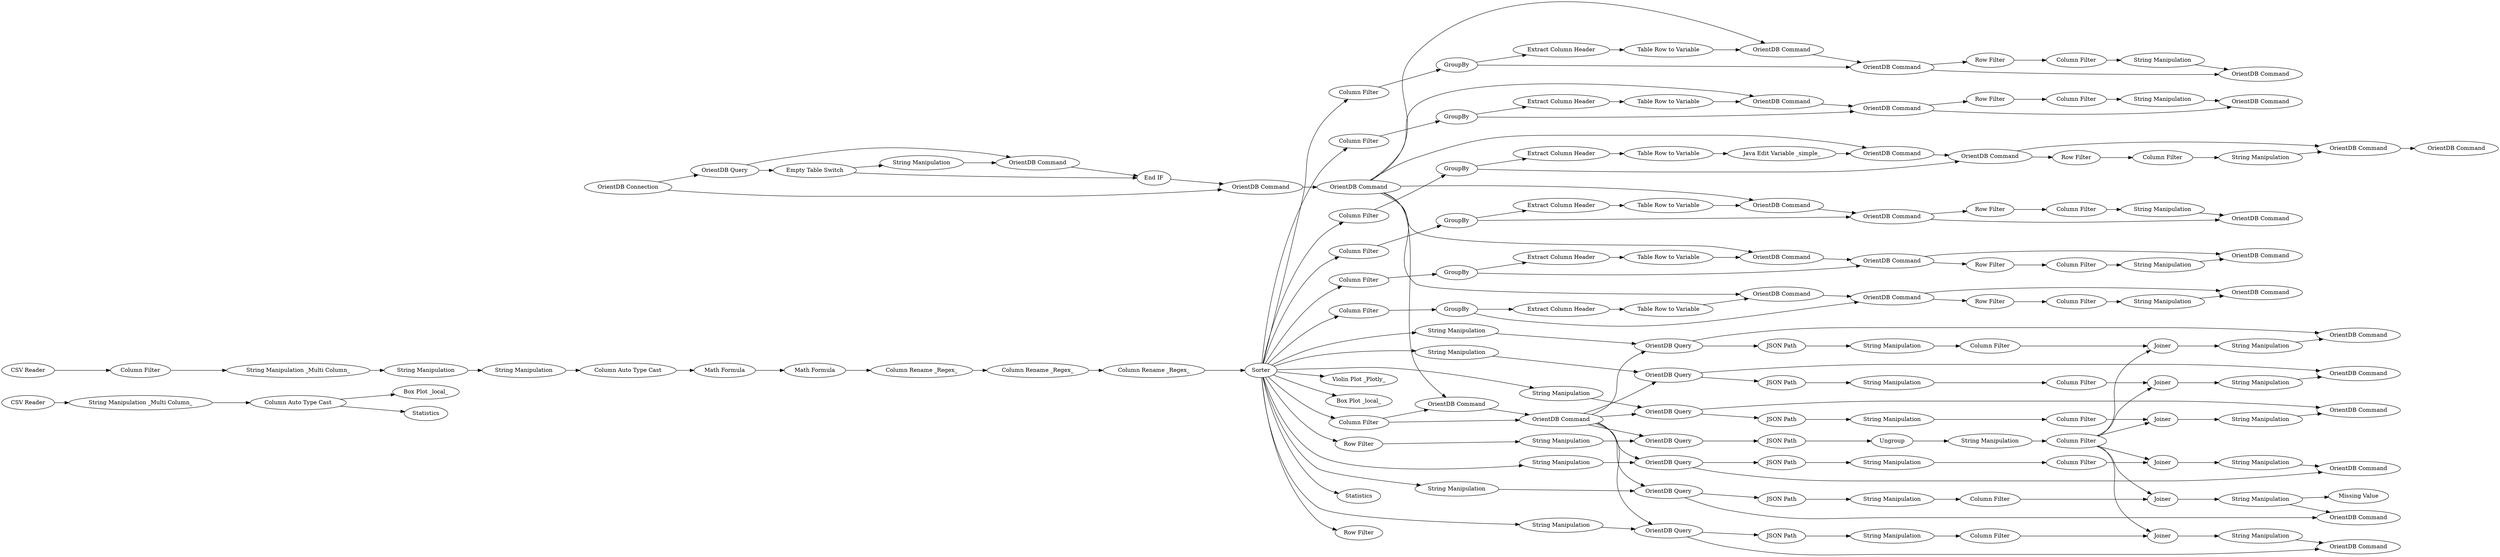 digraph {
	4 -> 5
	128 -> 127
	177 -> 173
	179 -> 183
	62 -> 152
	135 -> 136
	109 -> 143
	74 -> 29
	89 -> 108
	54 -> 57
	57 -> 58
	84 -> 95
	17 -> 192
	157 -> 159
	106 -> 68
	193 -> 16
	75 -> 80
	29 -> 118
	76 -> 75
	16 -> 93
	173 -> 172
	62 -> 174
	139 -> 126
	91 -> 112
	144 -> 130
	20 -> 76
	140 -> 139
	113 -> 131
	114 -> 115
	78 -> 80
	171 -> 175
	113 -> 133
	101 -> 140
	149 -> 147
	159 -> 156
	133 -> 134
	143 -> 144
	164 -> 168
	51 -> 146
	76 -> 78
	181 -> 183
	89 -> 105
	96 -> 66
	84 -> 96
	11 -> 15
	181 -> 180
	109 -> 129
	168 -> 170
	120 -> 52
	151 -> 149
	78 -> 77
	16 -> 90
	91 -> 109
	148 -> 150
	116 -> 114
	16 -> 12
	105 -> 127
	186 -> 182
	63 -> 146
	160 -> 156
	103 -> 101
	52 -> 54
	159 -> 162
	99 -> 97
	77 -> 75
	61 -> 60
	6 -> 8
	97 -> 124
	123 -> 124
	16 -> 10
	161 -> 155
	1 -> 2
	107 -> 105
	120 -> 51
	101 -> 125
	16 -> 86
	182 -> 179
	111 -> 109
	180 -> 184
	49 -> 51
	150 -> 152
	16 -> 157
	102 -> 103
	62 -> 166
	97 -> 137
	29 -> 99
	130 -> 129
	88 -> 87
	29 -> 103
	120 -> 159
	80 -> 74
	115 -> 113
	178 -> 174
	192 -> 191
	190 -> 18
	100 -> 98
	134 -> 132
	110 -> 111
	147 -> 148
	176 -> 178
	132 -> 131
	149 -> 154
	16 -> 49
	83 -> 84
	59 -> 55
	112 -> 110
	108 -> 106
	2 -> 4
	66 -> 65
	20 -> 74
	120 -> 149
	16 -> 177
	118 -> 120
	16 -> 185
	62 -> 155
	162 -> 158
	16 -> 92
	126 -> 125
	18 -> 11
	29 -> 107
	65 -> 95
	86 -> 85
	90 -> 89
	16 -> 9
	172 -> 176
	122 -> 121
	165 -> 164
	120 -> 173
	152 -> 153
	82 -> 116
	141 -> 142
	170 -> 166
	93 -> 120
	136 -> 122
	85 -> 100
	105 -> 141
	189 -> 50
	92 -> 91
	169 -> 165
	104 -> 102
	16 -> 19
	120 -> 181
	16 -> 151
	8 -> 7
	95 -> 121
	55 -> 61
	155 -> 160
	163 -> 167
	85 -> 97
	29 -> 65
	185 -> 181
	4 -> 3
	16 -> 189
	165 -> 167
	7 -> 190
	51 -> 59
	16 -> 88
	58 -> 62
	87 -> 104
	137 -> 138
	120 -> 165
	68 -> 107
	93 -> 118
	62 -> 60
	16 -> 83
	153 -> 154
	158 -> 161
	81 -> 82
	29 -> 111
	166 -> 163
	138 -> 123
	62 -> 182
	15 -> 17
	82 -> 113
	174 -> 171
	127 -> 187
	173 -> 175
	60 -> 63
	95 -> 135
	98 -> 99
	50 -> 52
	16 -> 169
	16 -> 81
	63 -> 188
	184 -> 186
	142 -> 128
	191 -> 193
	87 -> 101
	29 -> 115
	103 [label="OrientDB Command"]
	126 [label="String Manipulation"]
	136 [label="Column Filter"]
	153 [label="String Manipulation"]
	184 [label="String Manipulation"]
	3 [label=Statistics]
	190 [label="String Manipulation"]
	189 [label="Row Filter"]
	6 [label="CSV Reader"]
	154 [label="OrientDB Command"]
	146 [label="OrientDB Command"]
	129 [label="OrientDB Command"]
	12 [label="Violin Plot _Plotly_"]
	166 [label=Joiner]
	75 [label="OrientDB Command"]
	16 [label=Sorter]
	150 [label="Column Filter"]
	115 [label="OrientDB Command"]
	68 [label="Java Edit Variable _simple_"]
	11 [label="Column Auto Type Cast"]
	93 [label="Column Filter"]
	135 [label="Row Filter"]
	134 [label="Column Filter"]
	81 [label="Column Filter"]
	5 [label="Box Plot _local_"]
	107 [label="OrientDB Command"]
	120 [label="OrientDB Command"]
	157 [label="String Manipulation"]
	29 [label="OrientDB Command"]
	118 [label="OrientDB Command"]
	165 [label="OrientDB Query"]
	9 [label=Statistics]
	97 [label="OrientDB Command"]
	58 [label="String Manipulation"]
	8 [label="Column Filter"]
	108 [label="Extract Column Header"]
	122 [label="String Manipulation"]
	105 [label="OrientDB Command"]
	151 [label="String Manipulation"]
	185 [label="String Manipulation"]
	92 [label="Column Filter"]
	137 [label="Row Filter"]
	98 [label="Table Row to Variable"]
	54 [label="JSON Path"]
	141 [label="Row Filter"]
	144 [label="Column Filter"]
	125 [label="OrientDB Command"]
	1 [label="CSV Reader"]
	191 [label="Column Rename _Regex_"]
	147 [label="JSON Path"]
	159 [label="OrientDB Query"]
	60 [label=Joiner]
	192 [label="Column Rename _Regex_"]
	96 [label="Extract Column Header"]
	104 [label="Extract Column Header"]
	102 [label="Table Row to Variable"]
	88 [label="Column Filter"]
	80 [label="End IF"]
	52 [label="OrientDB Query"]
	132 [label="String Manipulation"]
	91 [label=GroupBy]
	57 [label=Ungroup]
	55 [label="String Manipulation"]
	7 [label="String Manipulation _Multi Column_"]
	169 [label="String Manipulation"]
	18 [label="String Manipulation"]
	138 [label="Column Filter"]
	121 [label="OrientDB Command"]
	19 [label="Row Filter"]
	163 [label="String Manipulation"]
	180 [label="JSON Path"]
	188 [label="Missing Value"]
	156 [label="OrientDB Command"]
	161 [label="Column Filter"]
	131 [label="OrientDB Command"]
	15 [label="Math Formula"]
	114 [label="Table Row to Variable"]
	59 [label="JSON Path"]
	164 [label="JSON Path"]
	123 [label="String Manipulation"]
	90 [label="Column Filter"]
	143 [label="Row Filter"]
	174 [label=Joiner]
	142 [label="Column Filter"]
	4 [label="Column Auto Type Cast"]
	61 [label="Column Filter"]
	77 [label="String Manipulation"]
	124 [label="OrientDB Command"]
	83 [label="Column Filter"]
	160 [label="String Manipulation"]
	179 [label="String Manipulation"]
	99 [label="OrientDB Command"]
	62 [label="Column Filter"]
	82 [label=GroupBy]
	140 [label="Row Filter"]
	65 [label="OrientDB Command"]
	155 [label=Joiner]
	116 [label="Extract Column Header"]
	181 [label="OrientDB Query"]
	152 [label=Joiner]
	128 [label="String Manipulation"]
	133 [label="Row Filter"]
	170 [label="Column Filter"]
	167 [label="OrientDB Command"]
	89 [label=GroupBy]
	182 [label=Joiner]
	74 [label="OrientDB Command"]
	162 [label="JSON Path"]
	149 [label="OrientDB Query"]
	17 [label="Math Formula"]
	78 [label="Empty Table Switch"]
	168 [label="String Manipulation"]
	49 [label="String Manipulation"]
	84 [label=GroupBy]
	51 [label="OrientDB Query"]
	183 [label="OrientDB Command"]
	109 [label="OrientDB Command"]
	177 [label="String Manipulation"]
	110 [label="Table Row to Variable"]
	10 [label="Box Plot _local_"]
	85 [label=GroupBy]
	86 [label="Column Filter"]
	171 [label="String Manipulation"]
	148 [label="String Manipulation"]
	50 [label="String Manipulation"]
	112 [label="Extract Column Header"]
	87 [label=GroupBy]
	127 [label="OrientDB Command"]
	173 [label="OrientDB Query"]
	158 [label="String Manipulation"]
	101 [label="OrientDB Command"]
	178 [label="Column Filter"]
	176 [label="String Manipulation"]
	76 [label="OrientDB Query"]
	63 [label="String Manipulation"]
	172 [label="JSON Path"]
	100 [label="Extract Column Header"]
	106 [label="Table Row to Variable"]
	175 [label="OrientDB Command"]
	113 [label="OrientDB Command"]
	20 [label="OrientDB Connection"]
	66 [label="Table Row to Variable"]
	139 [label="Column Filter"]
	186 [label="Column Filter"]
	193 [label="Column Rename _Regex_"]
	187 [label="OrientDB Command"]
	95 [label="OrientDB Command"]
	111 [label="OrientDB Command"]
	130 [label="String Manipulation"]
	2 [label="String Manipulation _Multi Column_"]
	rankdir=LR
}
